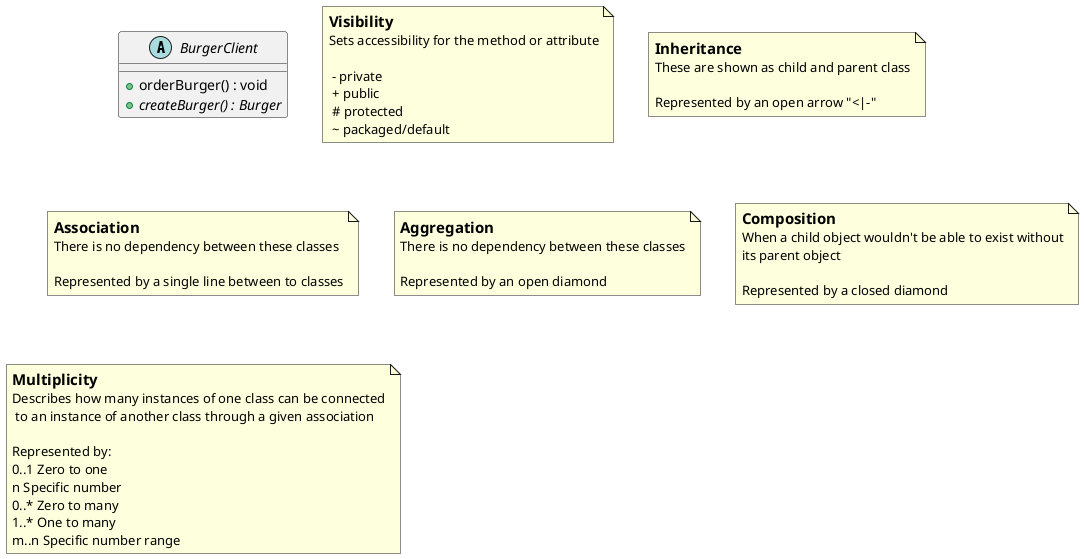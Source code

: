https://plantuml.com/guide
Chapter 2 Class Diagram

@startuml

abstract BurgerClient {
    +orderBurger() : void
    +{abstract} createBurger() : Burger
}

note as Visibility
<size:15><b>Visibility
Sets accessibility for the method or attribute

 - private
 + public
 # protected
 ~ packaged/default
end note

note as Inheritance
<size:15><b>Inheritance
These are shown as child and parent class

Represented by an open arrow "<|-"
end note

note as Association
<size:15><b>Association
There is no dependency between these classes

Represented by a single line between to classes
end note

note as Aggregation
<size:15><b>Aggregation
There is no dependency between these classes

Represented by an open diamond
end note

note as Composition
<size:15><b>Composition
When a child object wouldn't be able to exist without
its parent object

Represented by a closed diamond
end note

note as Multiplicity
<size:15><b>Multiplicity
Describes how many instances of one class can be connected
 to an instance of another class through a given association

Represented by:
0..1 Zero to one
n Specific number
0..* Zero to many
1..* One to many
m..n Specific number range
end note

@enduml
